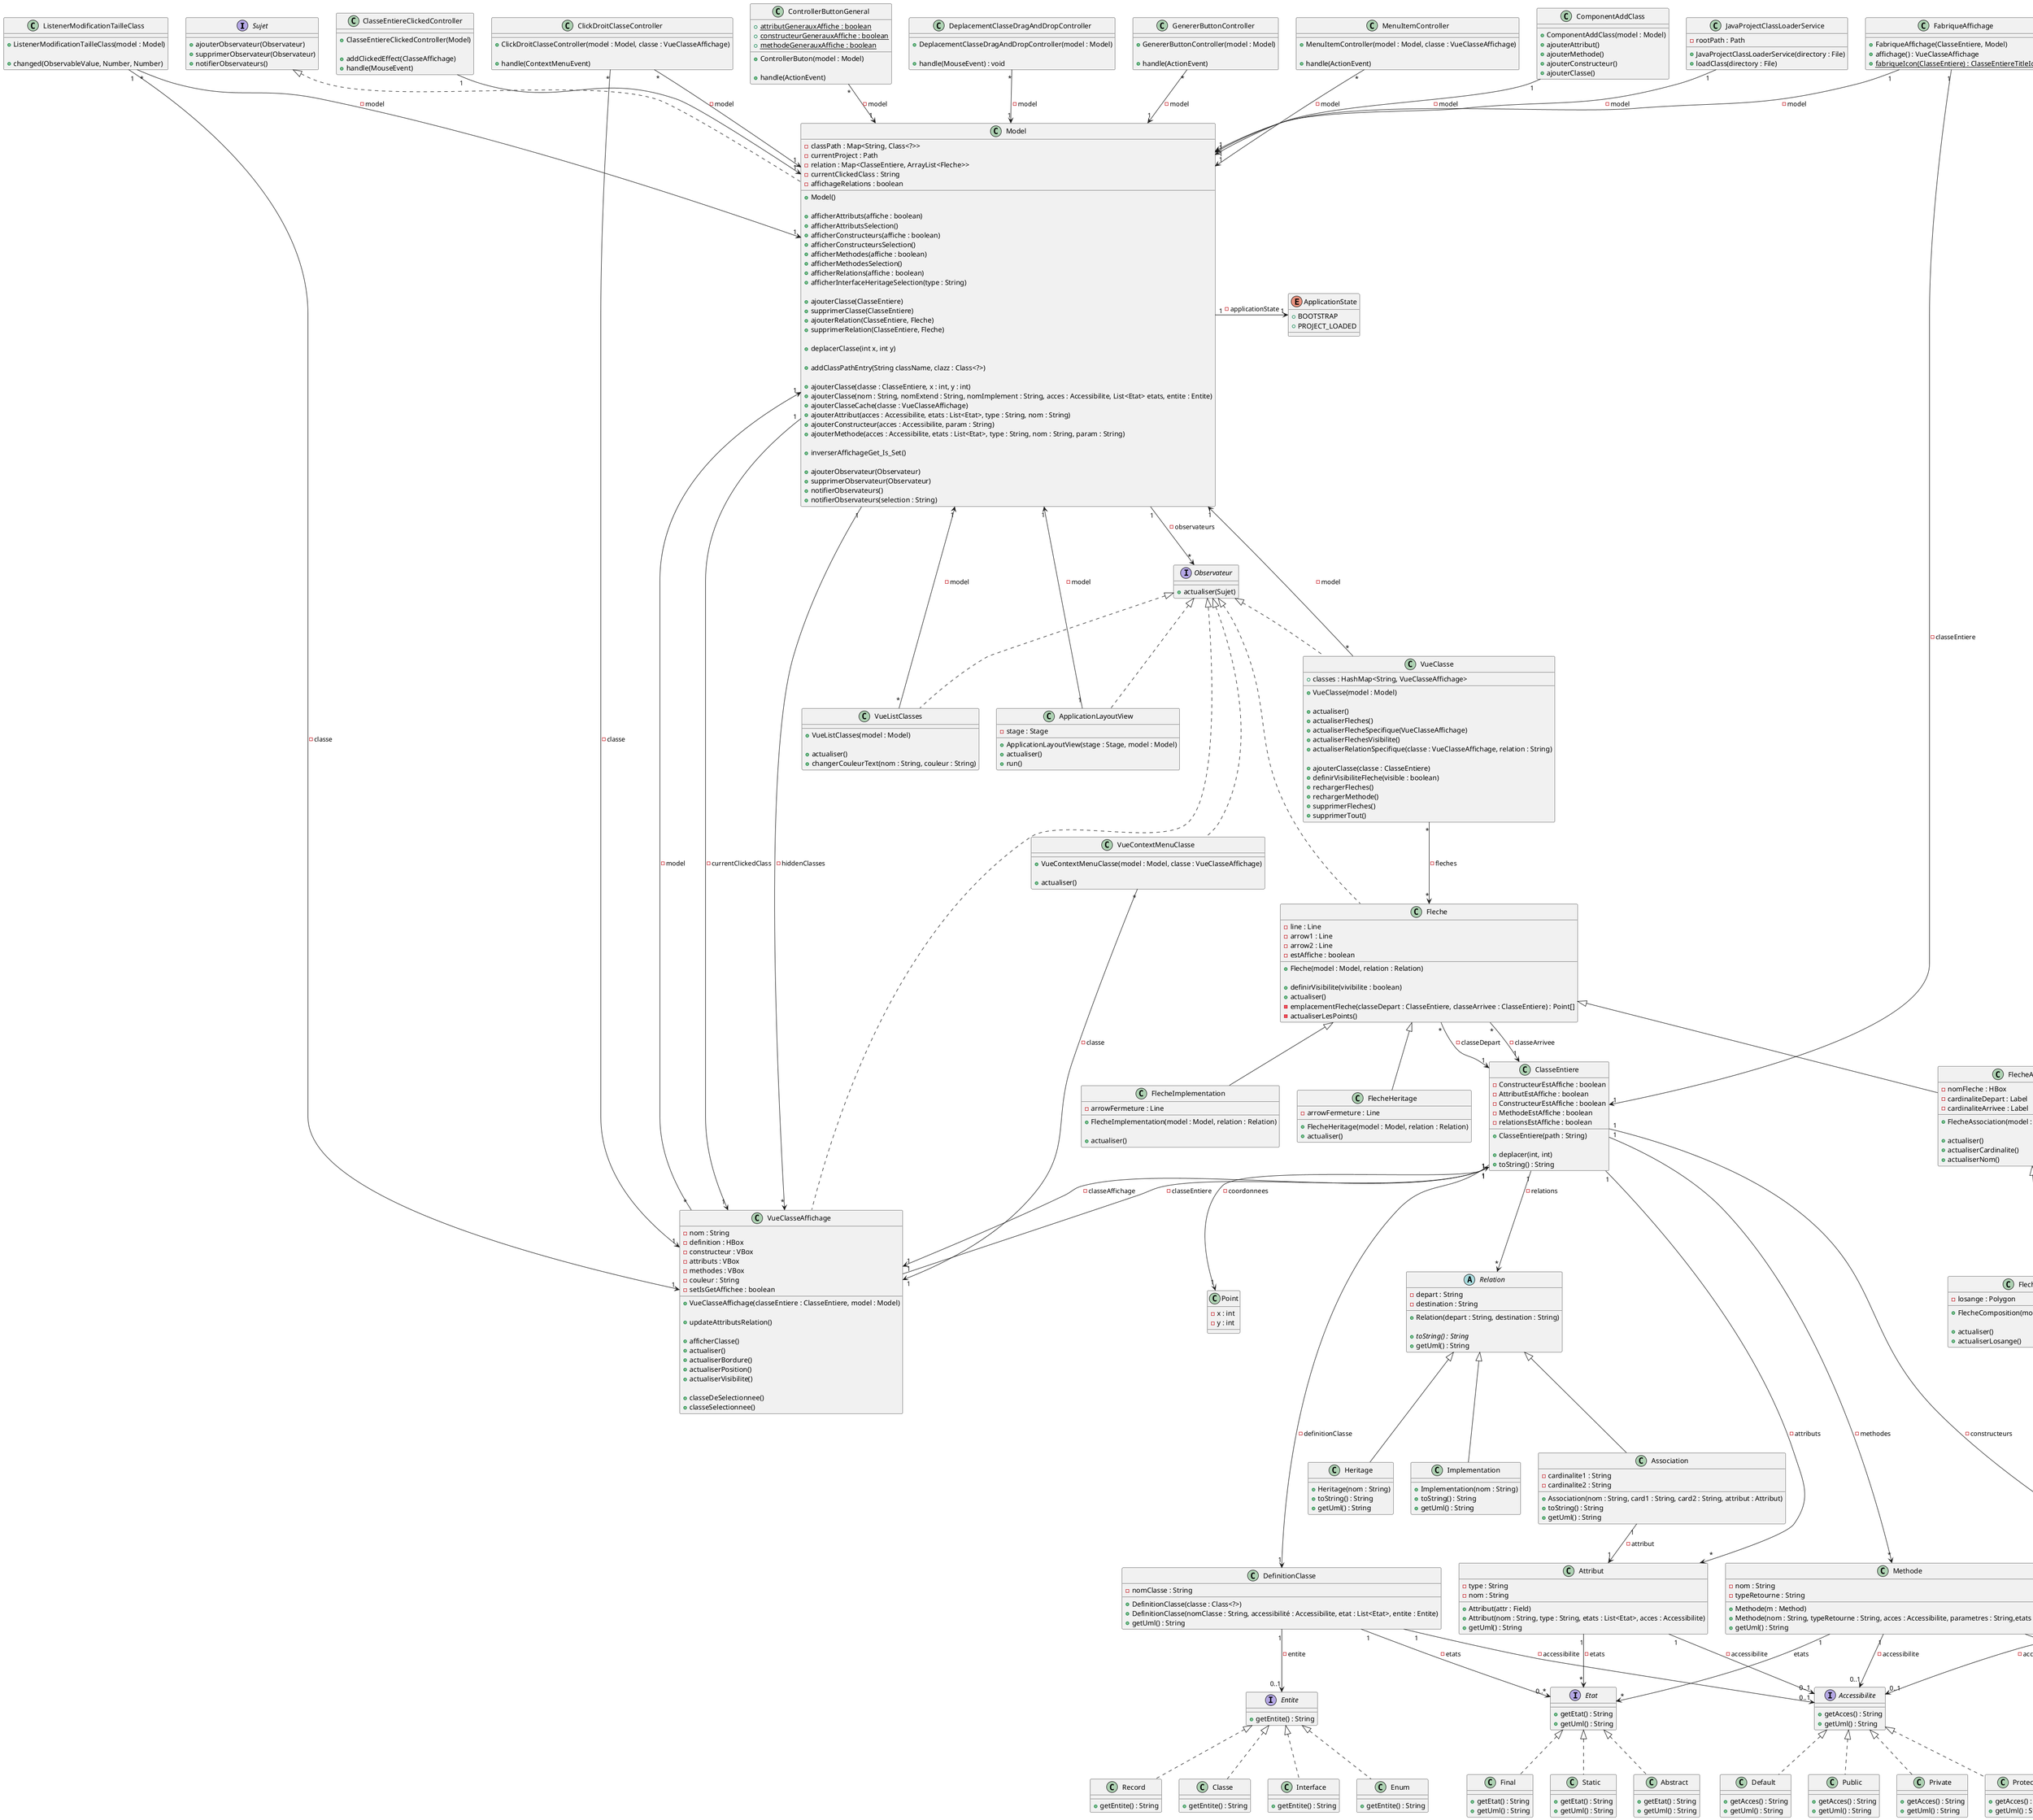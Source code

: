 @startuml
'https://plantuml.com/class-diagram


interface Sujet{
    +ajouterObservateur(Observateur)
    +supprimerObservateur(Observateur)
    +notifierObservateurs()
}

class Model implements Sujet{
    - classPath : Map<String, Class<?>>
    - currentProject : Path
    - relation : Map<ClasseEntiere, ArrayList<Fleche>>
    - currentClickedClass : String
    - affichageRelations : boolean
    + Model()

    + afficherAttributs(affiche : boolean)
    + afficherAttributsSelection()
    + afficherConstructeurs(affiche : boolean)
    + afficherConstructeursSelection()
    + afficherMethodes(affiche : boolean)
    + afficherMethodesSelection()
    + afficherRelations(affiche : boolean)
    + afficherInterfaceHeritageSelection(type : String)

    + ajouterClasse(ClasseEntiere)
    + supprimerClasse(ClasseEntiere)
    + ajouterRelation(ClasseEntiere, Fleche)
    + supprimerRelation(ClasseEntiere, Fleche)

    + deplacerClasse(int x, int y)

    + addClassPathEntry(String className, clazz : Class<?>)

    + ajouterClasse(classe : ClasseEntiere, x : int, y : int)
    + ajouterClasse(nom : String, nomExtend : String, nomImplement : String, acces : Accessibilite, List<Etat> etats, entite : Entite)
    + ajouterClasseCache(classe : VueClasseAffichage)
    + ajouterAttribut(acces : Accessibilite, etats : List<Etat>, type : String, nom : String)
    + ajouterConstructeur(acces : Accessibilite, param : String)
    + ajouterMethode(acces : Accessibilite, etats : List<Etat>, type : String, nom : String, param : String)

    + inverserAffichageGet_Is_Set()

    + ajouterObservateur(Observateur)
    + supprimerObservateur(Observateur)
    + notifierObservateurs()
    + notifierObservateurs(selection : String)
}

Model "1" --> "*" Observateur : -observateurs
Model "1" -> "1" VueClasseAffichage : -currentClickedClass
Model "1" -> "1" ApplicationState : -applicationState
Model "1" -> "*" VueClasseAffichage : -hiddenClasses

'Observateurs'

interface Observateur{
    +actualiser(Sujet)
}

class VueClasse implements Observateur{
    + classes : HashMap<String, VueClasseAffichage>

    +VueClasse(model : Model)

    +actualiser()
    +actualiserFleches()
    +actualiserFlecheSpecifique(VueClasseAffichage)
    +actualiserFlechesVisibilite()
    +actualiserRelationSpecifique(classe : VueClasseAffichage, relation : String)

    +ajouterClasse(classe : ClasseEntiere)
    +definirVisibiliteFleche(visible : boolean)
    +rechargerFleches()
    +rechargerMethode()
    +supprimerFleches()
    +supprimerTout()
}
VueClasse "*" -> "1" Model : -model
VueClasse "*" --> "*" Fleche : -fleches






class VueClasseAffichage implements Observateur{
    -nom : String
    -definition : HBox
    -constructeur : VBox
    -attributs : VBox
    -methodes : VBox
    -couleur : String
    -setIsGetAffichee : boolean

    +VueClasseAffichage(classeEntiere : ClasseEntiere, model : Model)

    +updateAttributsRelation()

    +afficherClasse()
    +actualiser()
    +actualiserBordure()
    +actualiserPosition()
    +actualiserVisibilite()

    +classeDeSelectionnee()
    +classeSelectionnee()
}
VueClasseAffichage "*" -> "1" Model : -model


class VueContextMenuClasse implements Observateur{
    +VueContextMenuClasse(model : Model, classe : VueClasseAffichage)

    +actualiser()
}
VueContextMenuClasse "*" -> "1" VueClasseAffichage : -classe

class VueListClasses implements Observateur{
    +VueListClasses(model : Model)

    +actualiser()
    +changerCouleurText(nom : String, couleur : String)
}
VueListClasses "*" -> "1" Model : -model

class ApplicationLayoutView implements Observateur{
    - stage : Stage
    + ApplicationLayoutView(stage : Stage, model : Model)
    + actualiser()
    + run()
}
ApplicationLayoutView "1" -> "1" Model : -model


'Controlleurs'

class ClasseEntiereClickedController{
    + ClasseEntiereClickedController(Model)

    + addClickedEffect(ClasseAffichage)
    +handle(MouseEvent)
}

ClasseEntiereClickedController "1" --> "1" Model


class ClickDroitClasseController{
    + ClickDroitClasseController(model : Model, classe : VueClasseAffichage)

    + handle(ContextMenuEvent)
}

ClickDroitClasseController "*" --> "1" Model : -model
ClickDroitClasseController "*" --> "1" VueClasseAffichage : -classe


class ControllerButtonGeneral{
    +{static} attributGenerauxAffiche : boolean
    +{static} constructeurGenerauxAffiche : boolean
    +{static} methodeGenerauxAffiche : boolean

    +ControllerButon(model : Model)

    +handle(ActionEvent)
}
ControllerButtonGeneral "*" --> "1" Model : -model


class DeplacementClasseDragAndDropController {
    + DeplacementClasseDragAndDropController(model : Model)

    + handle(MouseEvent) : void
}

DeplacementClasseDragAndDropController "*" --> "1" Model : -model

class GenererButtonController{
    + GenererButtonController(model : Model)

    + handle(ActionEvent)
}

GenererButtonController "*" --> "1" Model : -model

class ListenerModificationTailleClass{
    + ListenerModificationTailleClass(model : Model)

    + changed(ObservableValue, Number, Number)
}

ListenerModificationTailleClass "*" --> "1" Model : -model
ListenerModificationTailleClass "1" --> "1" VueClasseAffichage : -classe

class MenuItemController{
    + MenuItemController(model : Model, classe : VueClasseAffichage)

    + handle(ActionEvent)
}

MenuItemController "*" --> "1" Model : -model

class ProjectDirectoryChooserController{
    - logger : Logger
    + ProjectDirectoryChooserController(model : Model)

    + handle(ActionEvent)
}



abstract class  ControllerBase {
    - model : Model

    + ControllerBase(model : Model)
}

class TreeViewDragDetectedController extends ControllerBase {
    - treeView : TreeView<String>
    + TreeViewDragDetectedController(model : Model)

    + handle(MouseEvent)
}

class VboxDragDroppedController extends ControllerBase {
    + VboxDragDroppedController(model : Model)

    + handle(DragEvent)
}

class VBoxDragOverController extends ControllerBase {
    + VBoxDragOverController(model : Model)

    + handle(DragEvent)
}


enum ApplicationState {
    + BOOTSTRAP
    + PROJECT_LOADED
}


class ApplicationLayoutBootstrapRenderer {
    + base : BorderPane

    + ApplicationLayoutBootstrapRenderer(stage : Stage, model : Model)
}

class ApplicationLayoutProjectLoadedRenderer {
    + base : BorderPane
    + menuBar : MenuBar

    + ApplicationLayoutProjectLoadedRenderer(stage : Stage, model : Model)
    + createTree(file : File, parent : TreeItem<String>)
}




interface ClasseEntiereTitleIcon{
    getIcon() : Image
}

class AbstractClasseTitleIcon implements ClasseEntiereTitleIcon{
    +getIcon() : Image
}

class ClassEntiereTitleIcon implements ClasseEntiereTitleIcon{
    +getIcon() : Image
}

class InterfaceTitleIcon implements ClasseEntiereTitleIcon{
    +getIcon() : Image
}

class RecordTitleIcon implements ClasseEntiereTitleIcon{
    +getIcon() : Image
}

class Fleche implements Observateur {
    - line : Line
    - arrow1 : Line
    - arrow2 : Line
    - estAffiche : boolean

    + Fleche(model : Model, relation : Relation)

    + definirVisibilite(vivibilite : boolean)
    + actualiser()
    - emplacementFleche(classeDepart : ClasseEntiere, classeArrivee : ClasseEntiere) : Point[]
    - actualiserLesPoints()
}

class FlecheAssociation extends Fleche {
    - nomFleche : HBox
    - cardinaliteDepart : Label
    - cardinaliteArrivee : Label

    + FlecheAssociation(model : Model, relation : Relation)

    + actualiser()
    + actualiserCardinalite()
    + actualiserNom()
}

class FlecheHeritage extends Fleche {
    - arrowFermeture : Line

    + FlecheHeritage(model : Model, relation : Relation)
    + actualiser()
}

class FlecheImplementation extends Fleche {
    - arrowFermeture : Line

    + FlecheImplementation(model : Model, relation : Relation)

    + actualiser()
}

class FlecheComposition extends FlecheAssociation {
    - losange : Polygon

    + FlecheComposition(model : Model, relation : Relation)

    + actualiser()
    + actualiserLosange()
}

'Classes'

class ClasseEntiere{
    - ConstructeurEstAffiche : boolean
    - AttributEstAffiche : boolean
    - ConstructeurEstAffiche : boolean
    - MethodeEstAffiche : boolean
    - relationsEstAffiche : boolean

    + ClasseEntiere(path : String)

    + deplacer(int, int)
    + toString() : String
}

ClasseEntiere "1" --> "1" DefinitionClasse : -definitionClasse
ClasseEntiere "1" --> "*" Attribut : -attributs
ClasseEntiere "1" --> "*" Methode : -methodes
ClasseEntiere "1" --> "*" Constructeur : -constructeurs
ClasseEntiere "1" --> "1" Point : -coordonnees
ClasseEntiere "1" --> "*" Relation : -relations
ClasseEntiere "1" --> "1" VueClasseAffichage : -classeAffichage
ClasseEntiere "1" <-- "1" VueClasseAffichage : -classeEntiere

interface Entite{
    +getEntite() : String
}

class Classe implements Entite{
    +getEntite() : String
}

class Interface implements Entite{
    +getEntite() : String
}

class Enum implements Entite{
    +getEntite() : String
}

class Record implements Entite{
    +getEntite() : String
}



interface Accessibilite{
    +getAcces() : String
    +getUml() : String
}

class Public implements Accessibilite{
    +getAcces() : String
    +getUml() : String
}

class Private implements Accessibilite{
    +getAcces() : String
    +getUml() : String
}

class Protected implements Accessibilite{
    +getAcces() : String
    +getUml() : String
}

class Default implements Accessibilite{
    +getAcces() : String
    +getUml() : String
}

interface Etat{
    +getEtat() : String
    +getUml() : String
}

class Abstract implements Etat{
    +getEtat() : String
    +getUml() : String
}

class Final implements Etat{
    +getEtat() : String
    +getUml() : String
}

class Static implements Etat{
    +getEtat() : String
    +getUml() : String
}

class DefinitionClasse{
    -nomClasse : String

    +DefinitionClasse(classe : Class<?>)
    +DefinitionClasse(nomClasse : String, accessibilité : Accessibilite, etat : List<Etat>, entite : Entite)
    +getUml() : String
}
DefinitionClasse "1" --> "0..1" Accessibilite : -accessibilite
DefinitionClasse "1" --> "0..*" Etat : -etats
DefinitionClasse "1" --> "0..1" Entite : -entite

class Attribut{
    -type : String
    -nom : String
    +Attribut(attr : Field)
    + Attribut(nom : String, type : String, etats : List<Etat>, acces : Accessibilite)
    +getUml() : String
}
Attribut "1" --> "0..1" Accessibilite : -accessibilite
Attribut "1" --> "*" Etat : -etats

class Methode{
    -nom : String
    -typeRetourne : String

    +Methode(m : Method)
    +Methode(nom : String, typeRetourne : String, acces : Accessibilite, parametres : String,etats : List<Etat>)
    +getUml() : String
}

Methode "1" --> "0..1" Accessibilite : -accessibilite
Methode "1" --> "*" Etat : etats
Methode "1" --> "*" Parametre : parametres

class Constructeur {
    - nom : String
    + Constructeur(c : Constructor<?>)
    + Constructeur(nom : String, acces : Accessibilite, parametres : String)
    + getUml() : String
}
Constructeur "1" --> "0..1" Accessibilite : -accessibilite
Constructeur "1" --> "*" Parametre : -parametres

class Parametre{
    - type : String
    - nom : String
    +Parametre(param : Parameter)
    +Parametre(nom : String, type : String)
    + getUml() : String
}

class Point{
    - x : int
    - y : int
}

abstract class Relation {
    - depart : String
    - destination : String

    + Relation(depart : String, destination : String)

    {abstract} + toString() : String
    + getUml() : String

}



class Association extends Relation {
    - cardinalite1 : String
    - cardinalite2 : String

    + Association(nom : String, card1 : String, card2 : String, attribut : Attribut)
    + toString() : String
    + getUml() : String
}
Association "1" --> "1" Attribut : -attribut

class Heritage extends Relation {
    + Heritage(nom : String)
    + toString() : String
    + getUml() : String
}

class Implementation extends Relation {
    + Implementation(nom : String)
    + toString() : String
    + getUml() : String
}

class FabriqueAccessibilite {
    + getAccessibilite(access : int) : Accessibilite
}

class FabriqueAffichage {
    + FabriqueAffichage(ClasseEntiere, Model)
    + affichage() : VueClasseAffichage
    + {static} fabriqueIcon(ClasseEntiere) : ClasseEntiereTitleIcon
}
FabriqueAffichage "1" --> "1" ClasseEntiere : -classeEntiere
FabriqueAffichage "1" --> "1" Model : -model


class FabriqueEtat {
    + getEtat(modifiers : int) : ArrayList<Etat>
}

class FabriqueEntite {
    + getEntite(classe : Class<?>) : Entite
}

class FabriqueAffichageFleche {
    + {static} creerAffichageFleche(Model, Relation) : AffichageFleche
}

interface SceneFactory {
    + getScene() : Scene
}

class Alert {
    + {static} afficherAlert(message : String)
}

class ComponentAddClass{
    + ComponentAddClass(model : Model)
    + ajouterAttribut()
    + ajouterMethode()
    + ajouterConstructeur()
    + ajouterClasse()
}

ComponentAddClass "1" --> "1" Model : -model


class JavaClassFullQualifiedNameResolverService {
    + {static} SEPARATOR : char
    + {static} SEPARATOR_STRING : String

    + JavaClassFullQualifiedNameResolverService(rootPath : Path)

    # getClassFQN(directory : File, className : String)
}

class JavaProjectClassLoaderService{
    - rootPath : Path
    + JavaProjectClassLoaderService(directory : File)
    + loadClass(directory : File)
}

JavaProjectClassLoaderService "1" --> "1" Model : -model

class SqueletteService {
    + genererSqueletteUniqueClass(classe : ClasseEntiere)
    + genererSqueletteDiagramme(classes : List<ClasseEntiere>)
    - genererSquelette(f : File, classe : ClasseEntiere)
}

class UmlService {
    + genererUmltoFile(classes : List<ClasseEntiere>)
    + genererUml(classes : List<ClasseEntiere>) : String
}

Fleche "*" --> "1" ClasseEntiere : -classeDepart
Fleche "*" --> "1" ClasseEntiere : -classeArrivee


@enduml